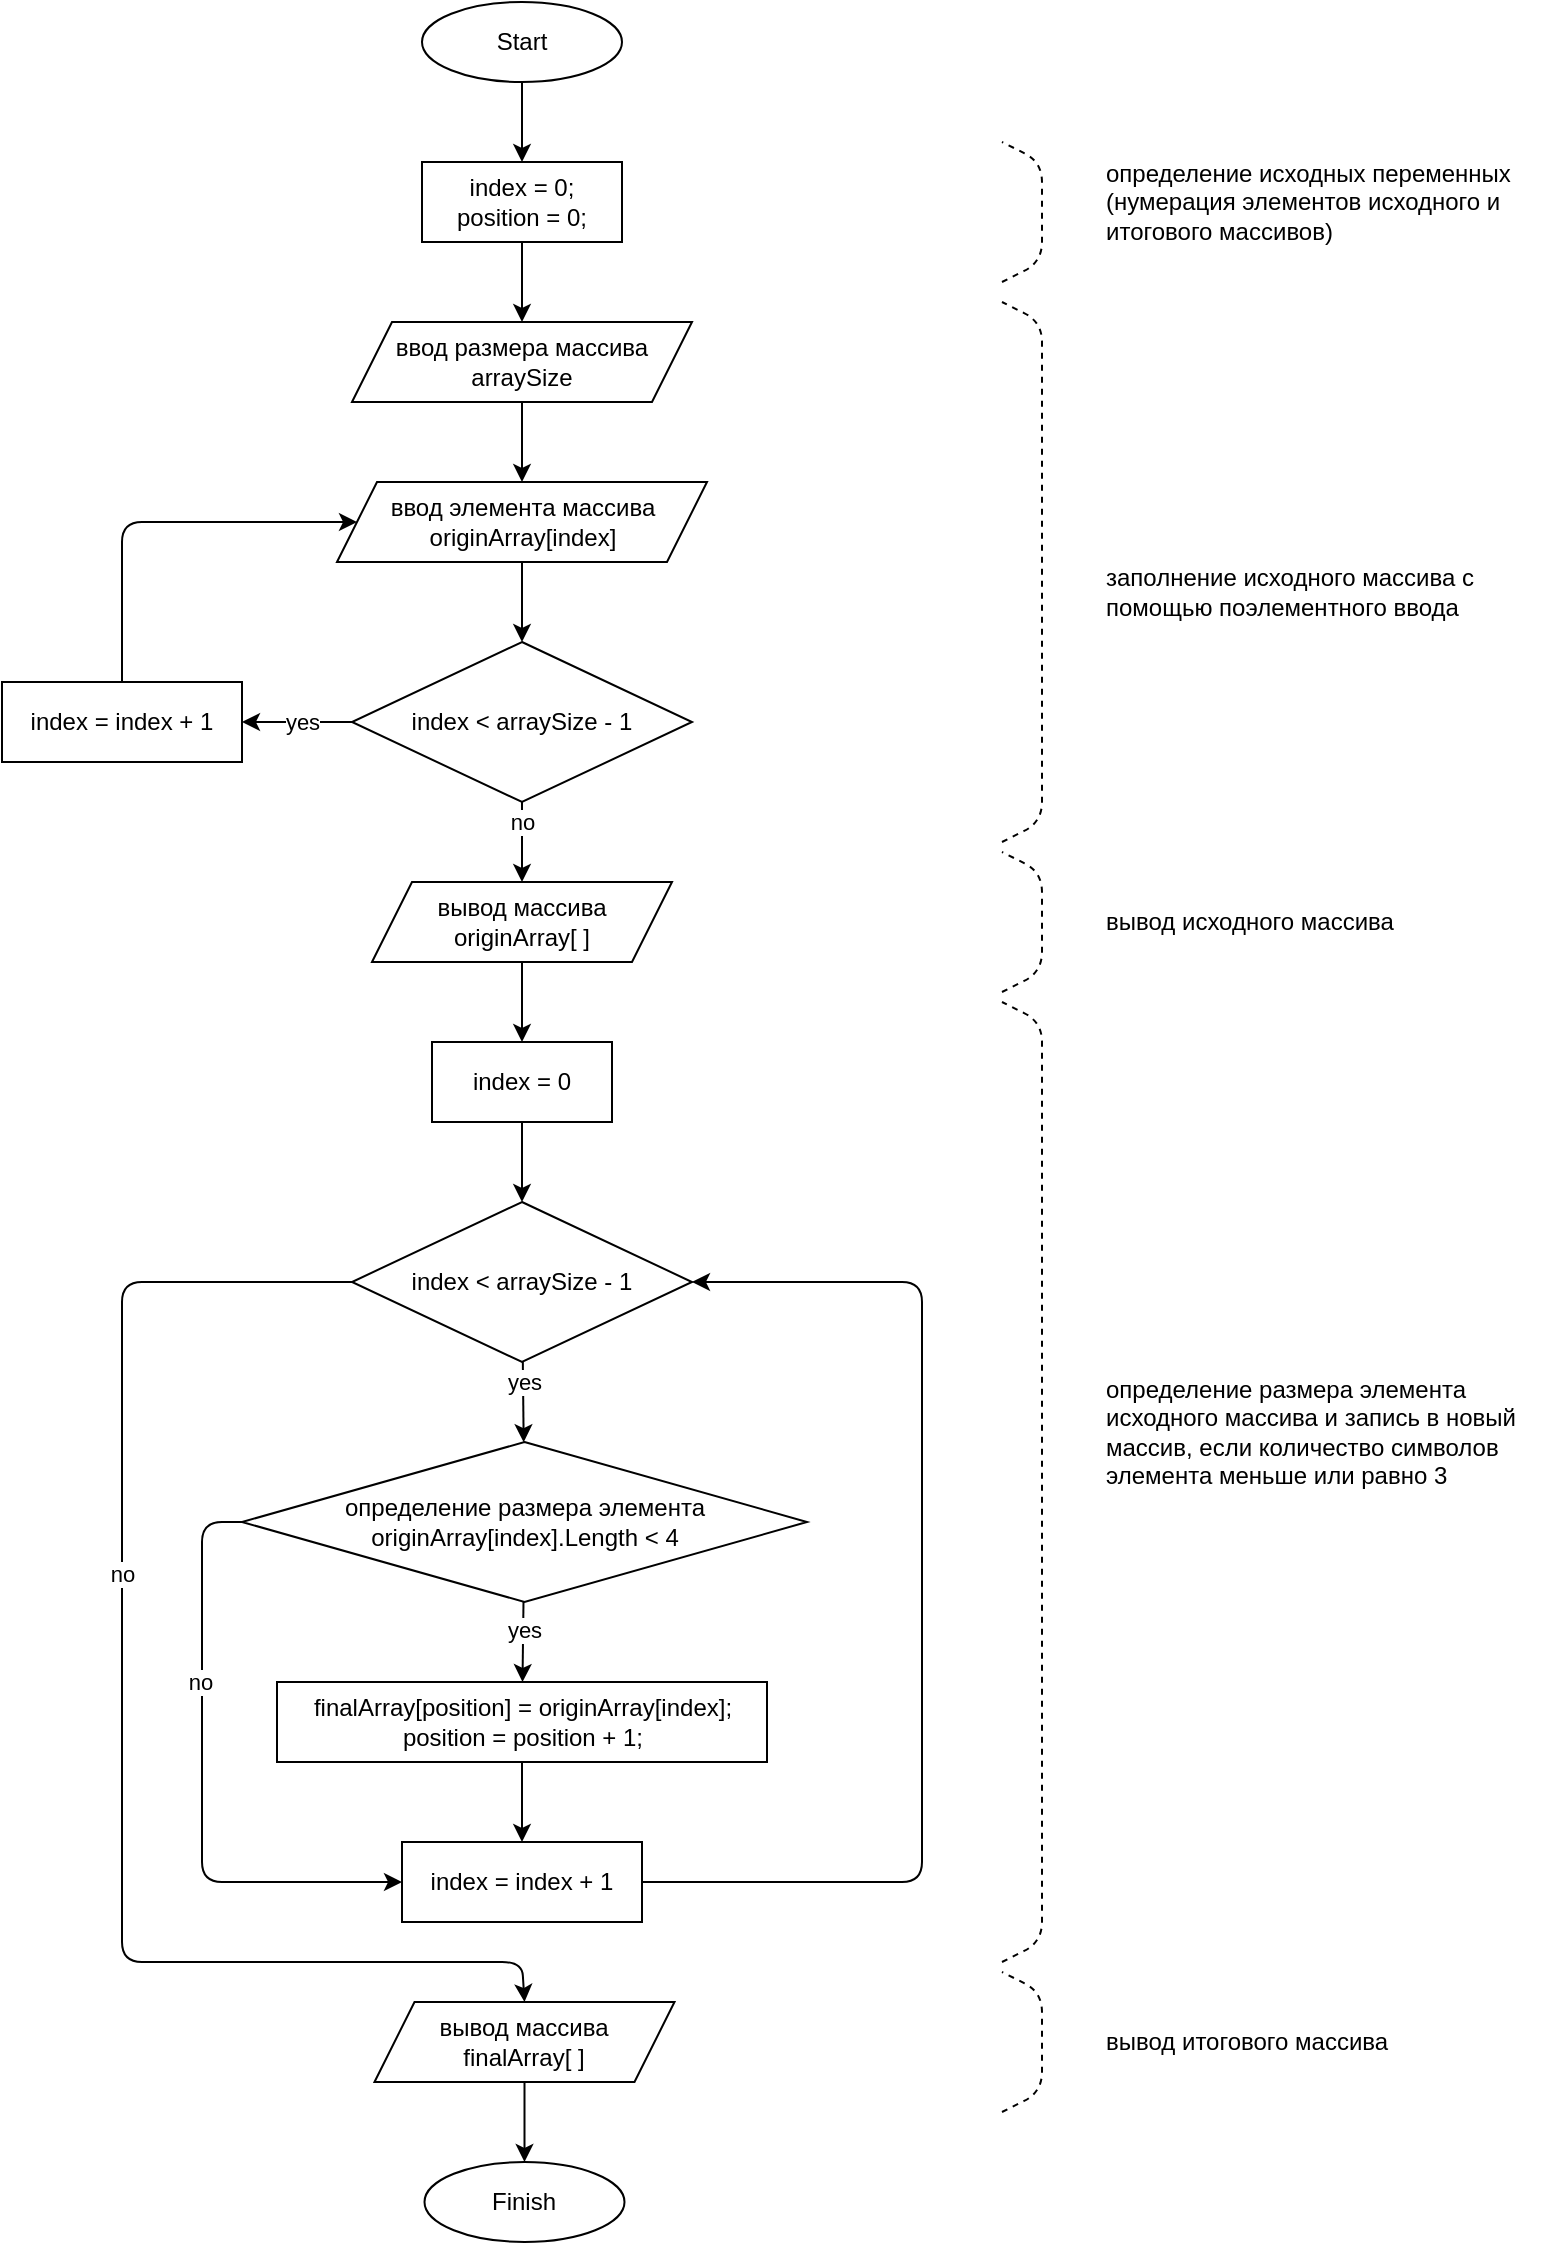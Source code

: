 <mxfile>
    <diagram id="LdR9YitKaoW5vobpK4uW" name="Страница 1">
        <mxGraphModel dx="2607" dy="1236" grid="1" gridSize="10" guides="1" tooltips="1" connect="1" arrows="1" fold="1" page="1" pageScale="1" pageWidth="827" pageHeight="1169" background="none" math="0" shadow="0">
            <root>
                <mxCell id="0"/>
                <mxCell id="1" parent="0"/>
                <mxCell id="4" value="" style="edgeStyle=none;html=1;" parent="1" source="2" target="3" edge="1">
                    <mxGeometry relative="1" as="geometry"/>
                </mxCell>
                <mxCell id="2" value="Start" style="ellipse;whiteSpace=wrap;html=1;" parent="1" vertex="1">
                    <mxGeometry x="-592" y="25" width="100" height="40" as="geometry"/>
                </mxCell>
                <mxCell id="6" value="" style="edgeStyle=none;html=1;" parent="1" source="3" target="5" edge="1">
                    <mxGeometry relative="1" as="geometry"/>
                </mxCell>
                <mxCell id="3" value="index = 0;&lt;br&gt;position = 0;" style="rounded=0;whiteSpace=wrap;html=1;" parent="1" vertex="1">
                    <mxGeometry x="-592" y="105" width="100" height="40" as="geometry"/>
                </mxCell>
                <mxCell id="8" value="" style="edgeStyle=none;html=1;" parent="1" source="5" target="7" edge="1">
                    <mxGeometry relative="1" as="geometry"/>
                </mxCell>
                <mxCell id="5" value="ввод размера массива&lt;br&gt;arraySize" style="shape=parallelogram;perimeter=parallelogramPerimeter;whiteSpace=wrap;html=1;fixedSize=1;rounded=0;" parent="1" vertex="1">
                    <mxGeometry x="-627" y="185" width="170" height="40" as="geometry"/>
                </mxCell>
                <mxCell id="10" value="" style="edgeStyle=none;html=1;" parent="1" source="7" target="9" edge="1">
                    <mxGeometry relative="1" as="geometry"/>
                </mxCell>
                <mxCell id="7" value="ввод элемента массива&lt;br&gt;originArray[index]" style="shape=parallelogram;perimeter=parallelogramPerimeter;whiteSpace=wrap;html=1;fixedSize=1;rounded=0;" parent="1" vertex="1">
                    <mxGeometry x="-634.5" y="265" width="185" height="40" as="geometry"/>
                </mxCell>
                <mxCell id="14" value="" style="edgeStyle=none;html=1;" parent="1" source="9" target="13" edge="1">
                    <mxGeometry relative="1" as="geometry"/>
                </mxCell>
                <mxCell id="33" value="no" style="edgeLabel;html=1;align=center;verticalAlign=middle;resizable=0;points=[];" parent="14" vertex="1" connectable="0">
                    <mxGeometry x="-0.55" relative="1" as="geometry">
                        <mxPoint y="1" as="offset"/>
                    </mxGeometry>
                </mxCell>
                <mxCell id="35" value="" style="edgeStyle=none;html=1;" parent="1" source="9" target="34" edge="1">
                    <mxGeometry relative="1" as="geometry"/>
                </mxCell>
                <mxCell id="36" value="yes" style="edgeLabel;html=1;align=center;verticalAlign=middle;resizable=0;points=[];" parent="35" vertex="1" connectable="0">
                    <mxGeometry x="-0.441" y="-2" relative="1" as="geometry">
                        <mxPoint x="-10" y="2" as="offset"/>
                    </mxGeometry>
                </mxCell>
                <mxCell id="9" value="index &amp;lt; arraySize - 1" style="rhombus;whiteSpace=wrap;html=1;rounded=0;" parent="1" vertex="1">
                    <mxGeometry x="-627" y="345" width="170" height="80" as="geometry"/>
                </mxCell>
                <mxCell id="39" value="" style="edgeStyle=none;html=1;" parent="1" source="13" target="38" edge="1">
                    <mxGeometry relative="1" as="geometry"/>
                </mxCell>
                <mxCell id="13" value="вывод массива&lt;br&gt;originArray[ ]" style="shape=parallelogram;perimeter=parallelogramPerimeter;whiteSpace=wrap;html=1;fixedSize=1;rounded=0;" parent="1" vertex="1">
                    <mxGeometry x="-617" y="465" width="150" height="40" as="geometry"/>
                </mxCell>
                <mxCell id="18" value="" style="edgeStyle=none;html=1;" parent="1" source="15" target="17" edge="1">
                    <mxGeometry relative="1" as="geometry"/>
                </mxCell>
                <mxCell id="29" value="yes" style="edgeLabel;html=1;align=center;verticalAlign=middle;resizable=0;points=[];" parent="18" vertex="1" connectable="0">
                    <mxGeometry x="0.343" relative="1" as="geometry">
                        <mxPoint y="-17" as="offset"/>
                    </mxGeometry>
                </mxCell>
                <mxCell id="28" style="edgeStyle=none;html=1;entryX=0.5;entryY=0;entryDx=0;entryDy=0;" parent="1" source="15" target="27" edge="1">
                    <mxGeometry relative="1" as="geometry">
                        <Array as="points">
                            <mxPoint x="-742" y="665"/>
                            <mxPoint x="-742" y="865"/>
                            <mxPoint x="-742" y="1005"/>
                            <mxPoint x="-672" y="1005"/>
                            <mxPoint x="-542" y="1005"/>
                        </Array>
                    </mxGeometry>
                </mxCell>
                <mxCell id="30" value="no" style="edgeLabel;html=1;align=center;verticalAlign=middle;resizable=0;points=[];" parent="28" vertex="1" connectable="0">
                    <mxGeometry x="-0.273" relative="1" as="geometry">
                        <mxPoint y="15" as="offset"/>
                    </mxGeometry>
                </mxCell>
                <mxCell id="15" value="index &amp;lt; arraySize - 1" style="rhombus;whiteSpace=wrap;html=1;rounded=0;" parent="1" vertex="1">
                    <mxGeometry x="-627" y="625" width="170" height="80" as="geometry"/>
                </mxCell>
                <mxCell id="20" value="" style="edgeStyle=none;html=1;" parent="1" source="17" target="19" edge="1">
                    <mxGeometry relative="1" as="geometry">
                        <Array as="points"/>
                    </mxGeometry>
                </mxCell>
                <mxCell id="23" value="yes" style="edgeLabel;html=1;align=center;verticalAlign=middle;resizable=0;points=[];" parent="20" vertex="1" connectable="0">
                    <mxGeometry x="-0.325" y="-1" relative="1" as="geometry">
                        <mxPoint x="1" as="offset"/>
                    </mxGeometry>
                </mxCell>
                <mxCell id="41" style="edgeStyle=none;html=1;exitX=0;exitY=0.5;exitDx=0;exitDy=0;entryX=0;entryY=0.5;entryDx=0;entryDy=0;" parent="1" source="17" target="21" edge="1">
                    <mxGeometry relative="1" as="geometry">
                        <Array as="points">
                            <mxPoint x="-702" y="785"/>
                            <mxPoint x="-702" y="875"/>
                            <mxPoint x="-702" y="965"/>
                        </Array>
                    </mxGeometry>
                </mxCell>
                <mxCell id="43" value="no" style="edgeLabel;html=1;align=center;verticalAlign=middle;resizable=0;points=[];" parent="41" vertex="1" connectable="0">
                    <mxGeometry x="-0.367" y="-1" relative="1" as="geometry">
                        <mxPoint y="5" as="offset"/>
                    </mxGeometry>
                </mxCell>
                <mxCell id="17" value="определение размера элемента&lt;br&gt;originArray[index].Length &amp;lt; 4" style="rhombus;whiteSpace=wrap;html=1;rounded=0;" parent="1" vertex="1">
                    <mxGeometry x="-682" y="745" width="282.5" height="80" as="geometry"/>
                </mxCell>
                <mxCell id="22" value="" style="edgeStyle=none;html=1;" parent="1" source="19" target="21" edge="1">
                    <mxGeometry relative="1" as="geometry"/>
                </mxCell>
                <mxCell id="19" value="finalArray[position] = originArray[index];&lt;br&gt;position = position + 1;" style="rounded=0;whiteSpace=wrap;html=1;" parent="1" vertex="1">
                    <mxGeometry x="-664.5" y="865" width="245" height="40" as="geometry"/>
                </mxCell>
                <mxCell id="42" style="edgeStyle=none;html=1;entryX=1;entryY=0.5;entryDx=0;entryDy=0;" parent="1" source="21" target="15" edge="1">
                    <mxGeometry relative="1" as="geometry">
                        <Array as="points">
                            <mxPoint x="-342" y="965"/>
                            <mxPoint x="-342" y="805"/>
                            <mxPoint x="-342" y="665"/>
                        </Array>
                    </mxGeometry>
                </mxCell>
                <mxCell id="21" value="index = index + 1" style="rounded=0;whiteSpace=wrap;html=1;" parent="1" vertex="1">
                    <mxGeometry x="-602" y="945" width="120" height="40" as="geometry"/>
                </mxCell>
                <mxCell id="32" value="" style="edgeStyle=none;html=1;" parent="1" source="27" target="31" edge="1">
                    <mxGeometry relative="1" as="geometry"/>
                </mxCell>
                <mxCell id="27" value="вывод массива&lt;br&gt;finalArray[ ]" style="shape=parallelogram;perimeter=parallelogramPerimeter;whiteSpace=wrap;html=1;fixedSize=1;rounded=0;" parent="1" vertex="1">
                    <mxGeometry x="-615.75" y="1025" width="150" height="40" as="geometry"/>
                </mxCell>
                <mxCell id="31" value="Finish" style="ellipse;whiteSpace=wrap;html=1;" parent="1" vertex="1">
                    <mxGeometry x="-590.75" y="1105" width="100" height="40" as="geometry"/>
                </mxCell>
                <mxCell id="37" style="edgeStyle=none;html=1;entryX=0;entryY=0.5;entryDx=0;entryDy=0;" parent="1" source="34" target="7" edge="1">
                    <mxGeometry relative="1" as="geometry">
                        <Array as="points">
                            <mxPoint x="-742" y="285"/>
                        </Array>
                    </mxGeometry>
                </mxCell>
                <mxCell id="34" value="index = index + 1" style="rounded=0;whiteSpace=wrap;html=1;" parent="1" vertex="1">
                    <mxGeometry x="-802" y="365" width="120" height="40" as="geometry"/>
                </mxCell>
                <mxCell id="40" value="" style="edgeStyle=none;html=1;" parent="1" source="38" target="15" edge="1">
                    <mxGeometry relative="1" as="geometry"/>
                </mxCell>
                <mxCell id="38" value="index = 0" style="rounded=0;whiteSpace=wrap;html=1;" parent="1" vertex="1">
                    <mxGeometry x="-587" y="545" width="90" height="40" as="geometry"/>
                </mxCell>
                <mxCell id="44" value="&lt;div&gt;&lt;span&gt;определение исходных переменных&lt;/span&gt;&lt;/div&gt;&lt;div&gt;&lt;span&gt;(нумерация элементов исходного и итогового массивов)&lt;/span&gt;&lt;/div&gt;" style="text;html=1;strokeColor=none;fillColor=none;align=left;verticalAlign=middle;whiteSpace=wrap;rounded=0;" parent="1" vertex="1">
                    <mxGeometry x="-252" y="100" width="227.5" height="50" as="geometry"/>
                </mxCell>
                <mxCell id="45" value="&lt;div&gt;заполнение исходного массива с помощью поэлементного ввода&lt;/div&gt;" style="text;html=1;strokeColor=none;fillColor=none;align=left;verticalAlign=middle;whiteSpace=wrap;rounded=0;" parent="1" vertex="1">
                    <mxGeometry x="-252" y="295" width="227.5" height="50" as="geometry"/>
                </mxCell>
                <mxCell id="48" value="" style="endArrow=none;dashed=1;html=1;" parent="1" edge="1">
                    <mxGeometry width="50" height="50" relative="1" as="geometry">
                        <mxPoint x="-302" y="165" as="sourcePoint"/>
                        <mxPoint x="-302" y="95" as="targetPoint"/>
                        <Array as="points">
                            <mxPoint x="-282" y="155"/>
                            <mxPoint x="-282" y="105"/>
                        </Array>
                    </mxGeometry>
                </mxCell>
                <mxCell id="49" value="" style="endArrow=none;dashed=1;html=1;" parent="1" edge="1">
                    <mxGeometry width="50" height="50" relative="1" as="geometry">
                        <mxPoint x="-302" y="445" as="sourcePoint"/>
                        <mxPoint x="-302" y="175" as="targetPoint"/>
                        <Array as="points">
                            <mxPoint x="-282" y="435"/>
                            <mxPoint x="-282" y="185"/>
                        </Array>
                    </mxGeometry>
                </mxCell>
                <mxCell id="50" value="&lt;div&gt;вывод исходного массива&lt;/div&gt;" style="text;html=1;strokeColor=none;fillColor=none;align=left;verticalAlign=middle;whiteSpace=wrap;rounded=0;" parent="1" vertex="1">
                    <mxGeometry x="-252" y="475" width="227.5" height="20" as="geometry"/>
                </mxCell>
                <mxCell id="51" value="" style="endArrow=none;dashed=1;html=1;" parent="1" edge="1">
                    <mxGeometry width="50" height="50" relative="1" as="geometry">
                        <mxPoint x="-302" y="520" as="sourcePoint"/>
                        <mxPoint x="-302" y="450" as="targetPoint"/>
                        <Array as="points">
                            <mxPoint x="-282" y="510"/>
                            <mxPoint x="-282" y="460"/>
                        </Array>
                    </mxGeometry>
                </mxCell>
                <mxCell id="52" value="&lt;div&gt;определение размера элемента исходного массива и запись в новый массив, если количество символов элемента меньше или равно 3&lt;/div&gt;" style="text;html=1;strokeColor=none;fillColor=none;align=left;verticalAlign=middle;whiteSpace=wrap;rounded=0;" parent="1" vertex="1">
                    <mxGeometry x="-252" y="705" width="227.5" height="70" as="geometry"/>
                </mxCell>
                <mxCell id="53" value="" style="endArrow=none;dashed=1;html=1;" parent="1" edge="1">
                    <mxGeometry width="50" height="50" relative="1" as="geometry">
                        <mxPoint x="-302" y="1005" as="sourcePoint"/>
                        <mxPoint x="-302" y="525" as="targetPoint"/>
                        <Array as="points">
                            <mxPoint x="-282" y="995"/>
                            <mxPoint x="-282" y="535"/>
                        </Array>
                    </mxGeometry>
                </mxCell>
                <mxCell id="54" value="&lt;div&gt;вывод итогового массива&lt;/div&gt;" style="text;html=1;strokeColor=none;fillColor=none;align=left;verticalAlign=middle;whiteSpace=wrap;rounded=0;" parent="1" vertex="1">
                    <mxGeometry x="-252" y="1035" width="227.5" height="20" as="geometry"/>
                </mxCell>
                <mxCell id="55" value="" style="endArrow=none;dashed=1;html=1;" parent="1" edge="1">
                    <mxGeometry width="50" height="50" relative="1" as="geometry">
                        <mxPoint x="-302" y="1080" as="sourcePoint"/>
                        <mxPoint x="-302" y="1010" as="targetPoint"/>
                        <Array as="points">
                            <mxPoint x="-282" y="1070"/>
                            <mxPoint x="-282" y="1020"/>
                        </Array>
                    </mxGeometry>
                </mxCell>
            </root>
        </mxGraphModel>
    </diagram>
</mxfile>